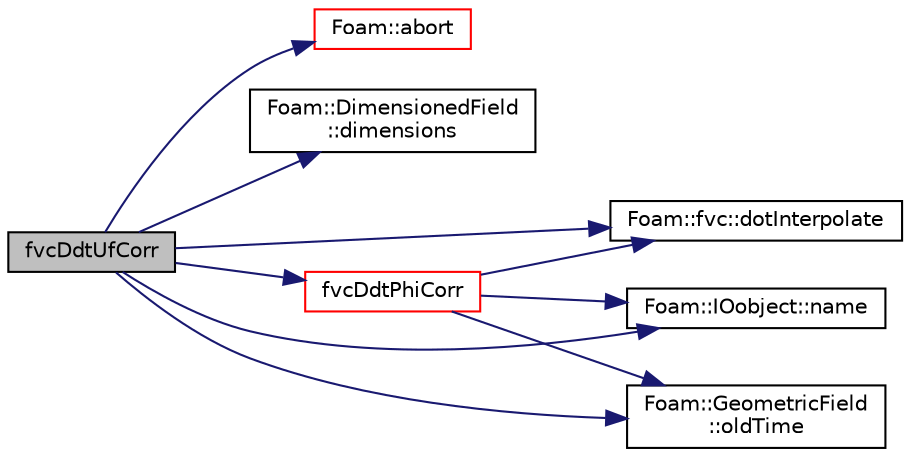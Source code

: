 digraph "fvcDdtUfCorr"
{
  bgcolor="transparent";
  edge [fontname="Helvetica",fontsize="10",labelfontname="Helvetica",labelfontsize="10"];
  node [fontname="Helvetica",fontsize="10",shape=record];
  rankdir="LR";
  Node139 [label="fvcDdtUfCorr",height=0.2,width=0.4,color="black", fillcolor="grey75", style="filled", fontcolor="black"];
  Node139 -> Node140 [color="midnightblue",fontsize="10",style="solid",fontname="Helvetica"];
  Node140 [label="Foam::abort",height=0.2,width=0.4,color="red",URL="$a21851.html#a447107a607d03e417307c203fa5fb44b"];
  Node139 -> Node185 [color="midnightblue",fontsize="10",style="solid",fontname="Helvetica"];
  Node185 [label="Foam::DimensionedField\l::dimensions",height=0.2,width=0.4,color="black",URL="$a27497.html#a512673c2674ca2d38885f1bb5f6994fb",tooltip="Return dimensions. "];
  Node139 -> Node186 [color="midnightblue",fontsize="10",style="solid",fontname="Helvetica"];
  Node186 [label="Foam::fvc::dotInterpolate",height=0.2,width=0.4,color="black",URL="$a21861.html#a7a1e652d9529ab4d174f463747fe10b0",tooltip="Interpolate field onto faces. "];
  Node139 -> Node187 [color="midnightblue",fontsize="10",style="solid",fontname="Helvetica"];
  Node187 [label="fvcDdtPhiCorr",height=0.2,width=0.4,color="red",URL="$a23305.html#aea5ea010bd642e637a7f3909174cca8c"];
  Node187 -> Node186 [color="midnightblue",fontsize="10",style="solid",fontname="Helvetica"];
  Node187 -> Node189 [color="midnightblue",fontsize="10",style="solid",fontname="Helvetica"];
  Node189 [label="Foam::IOobject::name",height=0.2,width=0.4,color="black",URL="$a27249.html#acc80e00a8ac919288fb55bd14cc88bf6",tooltip="Return name. "];
  Node187 -> Node190 [color="midnightblue",fontsize="10",style="solid",fontname="Helvetica"];
  Node190 [label="Foam::GeometricField\l::oldTime",height=0.2,width=0.4,color="black",URL="$a23249.html#a2f51be6de19012555f923b0902d64135",tooltip="Return old time field. "];
  Node139 -> Node189 [color="midnightblue",fontsize="10",style="solid",fontname="Helvetica"];
  Node139 -> Node190 [color="midnightblue",fontsize="10",style="solid",fontname="Helvetica"];
}
